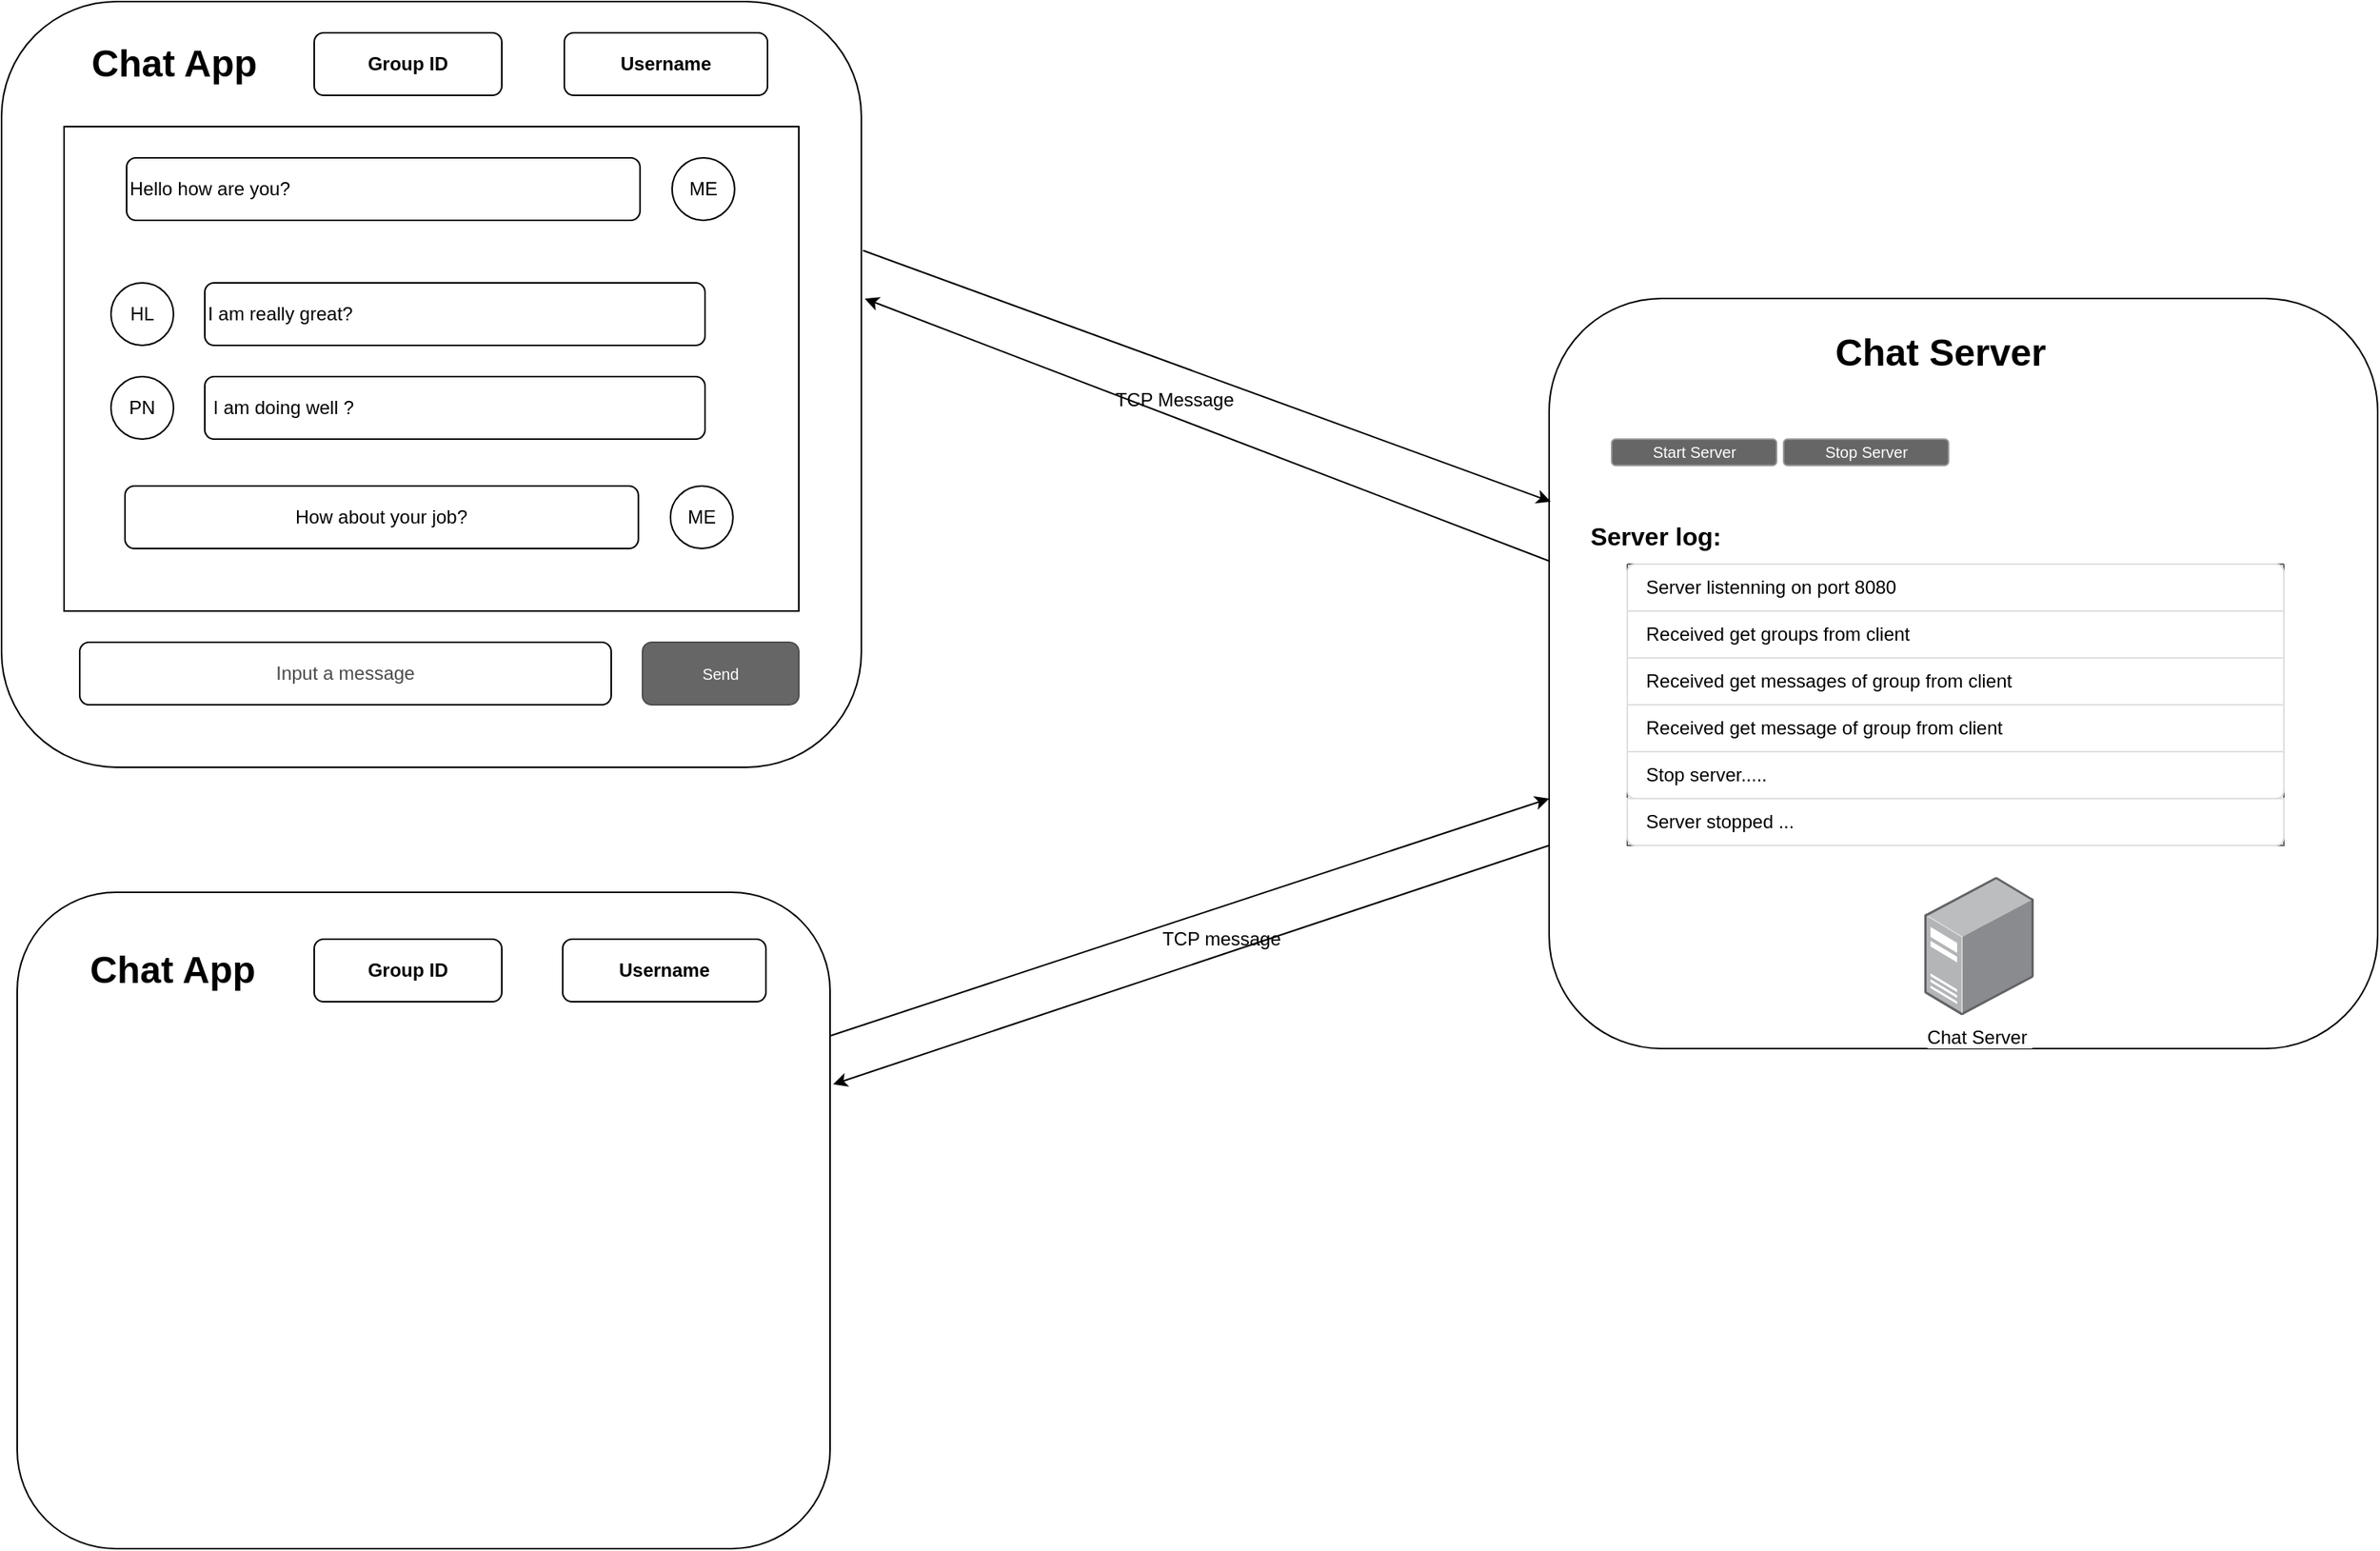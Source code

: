 <mxfile version="24.7.17" pages="4">
  <diagram name="User Interface" id="kkoWEC16X2jwk09VRAtZ">
    <mxGraphModel dx="2104" dy="1408" grid="1" gridSize="10" guides="1" tooltips="1" connect="1" arrows="1" fold="1" page="1" pageScale="1" pageWidth="827" pageHeight="1169" math="0" shadow="0">
      <root>
        <mxCell id="0" />
        <mxCell id="1" parent="0" />
        <mxCell id="aZz681Y8wiULObZYQGnS-1" value="" style="rounded=1;whiteSpace=wrap;html=1;" vertex="1" parent="1">
          <mxGeometry x="70" y="90" width="550" height="490" as="geometry" />
        </mxCell>
        <mxCell id="aZz681Y8wiULObZYQGnS-3" value="" style="rounded=0;whiteSpace=wrap;html=1;" vertex="1" parent="1">
          <mxGeometry x="110" y="170" width="470" height="310" as="geometry" />
        </mxCell>
        <mxCell id="aZz681Y8wiULObZYQGnS-4" value="Input a message" style="rounded=1;whiteSpace=wrap;html=1;textOpacity=70;" vertex="1" parent="1">
          <mxGeometry x="120" y="500" width="340" height="40" as="geometry" />
        </mxCell>
        <mxCell id="aZz681Y8wiULObZYQGnS-8" value="Send" style="rounded=1;html=1;shadow=0;dashed=0;whiteSpace=wrap;fontSize=10;fillColor=#666666;align=center;strokeColor=#4D4D4D;fontColor=#ffffff;" vertex="1" parent="1">
          <mxGeometry x="480" y="500" width="100" height="40" as="geometry" />
        </mxCell>
        <mxCell id="aZz681Y8wiULObZYQGnS-18" value="" style="group;flipV=1;flipH=1;" vertex="1" connectable="0" parent="1">
          <mxGeometry x="140" y="270" width="380" height="40" as="geometry" />
        </mxCell>
        <mxCell id="aZz681Y8wiULObZYQGnS-19" value="I am really great?" style="rounded=1;whiteSpace=wrap;html=1;align=left;" vertex="1" parent="aZz681Y8wiULObZYQGnS-18">
          <mxGeometry x="60" width="320" height="40" as="geometry" />
        </mxCell>
        <mxCell id="aZz681Y8wiULObZYQGnS-20" value="HL" style="ellipse;whiteSpace=wrap;html=1;aspect=fixed;" vertex="1" parent="aZz681Y8wiULObZYQGnS-18">
          <mxGeometry width="40" height="40" as="geometry" />
        </mxCell>
        <mxCell id="aZz681Y8wiULObZYQGnS-22" value="" style="group" vertex="1" connectable="0" parent="1">
          <mxGeometry x="150" y="190" width="390" height="40" as="geometry" />
        </mxCell>
        <mxCell id="aZz681Y8wiULObZYQGnS-23" value="" style="group" vertex="1" connectable="0" parent="aZz681Y8wiULObZYQGnS-22">
          <mxGeometry width="390" height="40" as="geometry" />
        </mxCell>
        <mxCell id="aZz681Y8wiULObZYQGnS-9" value="Hello how are you?" style="rounded=1;whiteSpace=wrap;html=1;align=left;" vertex="1" parent="aZz681Y8wiULObZYQGnS-23">
          <mxGeometry width="328.421" height="40" as="geometry" />
        </mxCell>
        <mxCell id="aZz681Y8wiULObZYQGnS-13" value="ME" style="ellipse;whiteSpace=wrap;html=1;aspect=fixed;" vertex="1" parent="aZz681Y8wiULObZYQGnS-23">
          <mxGeometry x="348.947" width="40" height="40" as="geometry" />
        </mxCell>
        <mxCell id="aZz681Y8wiULObZYQGnS-24" value="" style="group;flipV=1;flipH=1;align=left;" vertex="1" connectable="0" parent="1">
          <mxGeometry x="140" y="330" width="380" height="40" as="geometry" />
        </mxCell>
        <mxCell id="aZz681Y8wiULObZYQGnS-25" value="&amp;nbsp;I am doing well ?" style="rounded=1;whiteSpace=wrap;html=1;align=left;" vertex="1" parent="aZz681Y8wiULObZYQGnS-24">
          <mxGeometry x="60" width="320" height="40" as="geometry" />
        </mxCell>
        <mxCell id="aZz681Y8wiULObZYQGnS-26" value="PN" style="ellipse;whiteSpace=wrap;html=1;aspect=fixed;" vertex="1" parent="aZz681Y8wiULObZYQGnS-24">
          <mxGeometry width="40" height="40" as="geometry" />
        </mxCell>
        <mxCell id="aZz681Y8wiULObZYQGnS-27" value="" style="group;align=left;" vertex="1" connectable="0" parent="1">
          <mxGeometry x="148.95" y="400" width="390" height="40" as="geometry" />
        </mxCell>
        <mxCell id="aZz681Y8wiULObZYQGnS-28" value="" style="group" vertex="1" connectable="0" parent="aZz681Y8wiULObZYQGnS-27">
          <mxGeometry width="390" height="40" as="geometry" />
        </mxCell>
        <mxCell id="aZz681Y8wiULObZYQGnS-29" value="How about your job?" style="rounded=1;whiteSpace=wrap;html=1;" vertex="1" parent="aZz681Y8wiULObZYQGnS-28">
          <mxGeometry width="328.421" height="40" as="geometry" />
        </mxCell>
        <mxCell id="aZz681Y8wiULObZYQGnS-30" value="ME" style="ellipse;whiteSpace=wrap;html=1;aspect=fixed;" vertex="1" parent="aZz681Y8wiULObZYQGnS-28">
          <mxGeometry x="348.947" width="40" height="40" as="geometry" />
        </mxCell>
        <mxCell id="aZz681Y8wiULObZYQGnS-31" value="Chat App" style="text;strokeColor=none;fillColor=none;html=1;fontSize=24;fontStyle=1;verticalAlign=middle;align=center;" vertex="1" parent="1">
          <mxGeometry x="130" y="110" width="100" height="40" as="geometry" />
        </mxCell>
        <mxCell id="aZz681Y8wiULObZYQGnS-34" value="" style="group" vertex="1" connectable="0" parent="1">
          <mxGeometry x="1060" y="280" width="530" height="488.7" as="geometry" />
        </mxCell>
        <mxCell id="aZz681Y8wiULObZYQGnS-2" value="" style="rounded=1;whiteSpace=wrap;html=1;" vertex="1" parent="aZz681Y8wiULObZYQGnS-34">
          <mxGeometry width="530" height="480" as="geometry" />
        </mxCell>
        <mxCell id="opsHl_IxKaoukE8vfMGn-2" value="Chat Server" style="text;strokeColor=none;fillColor=none;html=1;fontSize=24;fontStyle=1;verticalAlign=middle;align=center;" vertex="1" parent="aZz681Y8wiULObZYQGnS-34">
          <mxGeometry x="200" y="15" width="100" height="40" as="geometry" />
        </mxCell>
        <mxCell id="opsHl_IxKaoukE8vfMGn-3" value="Start Server" style="rounded=1;html=1;shadow=0;dashed=0;whiteSpace=wrap;fontSize=10;fillColor=#666666;align=center;strokeColor=#999999;fontColor=#ffffff;" vertex="1" parent="aZz681Y8wiULObZYQGnS-34">
          <mxGeometry x="40" y="90" width="105.5" height="16.88" as="geometry" />
        </mxCell>
        <mxCell id="opsHl_IxKaoukE8vfMGn-4" value="Stop Server" style="rounded=1;html=1;shadow=0;dashed=0;whiteSpace=wrap;fontSize=10;fillColor=#666666;align=center;strokeColor=#999999;fontColor=#ffffff;" vertex="1" parent="aZz681Y8wiULObZYQGnS-34">
          <mxGeometry x="150" y="90" width="105.5" height="16.88" as="geometry" />
        </mxCell>
        <mxCell id="opsHl_IxKaoukE8vfMGn-5" value="&lt;font style=&quot;font-size: 16px;&quot;&gt;Server log:&amp;nbsp;&lt;/font&gt;" style="text;strokeColor=none;fillColor=none;html=1;fontSize=24;fontStyle=1;verticalAlign=middle;align=center;" vertex="1" parent="aZz681Y8wiULObZYQGnS-34">
          <mxGeometry x="20" y="130" width="100" height="40" as="geometry" />
        </mxCell>
        <mxCell id="opsHl_IxKaoukE8vfMGn-6" value="" style="swimlane;fontStyle=0;childLayout=stackLayout;horizontal=1;startSize=0;horizontalStack=0;resizeParent=1;resizeParentMax=0;resizeLast=0;collapsible=0;marginBottom=0;whiteSpace=wrap;html=1;strokeColor=#666666;fillColor=#f5f5f5;fontColor=#333333;" vertex="1" parent="aZz681Y8wiULObZYQGnS-34">
          <mxGeometry x="50" y="170" width="420" height="180" as="geometry" />
        </mxCell>
        <mxCell id="opsHl_IxKaoukE8vfMGn-7" value="Server listenning on port 8080" style="text;strokeColor=#DFDFDF;fillColor=#FFFFFF;align=left;verticalAlign=middle;spacingLeft=10;spacingRight=10;overflow=hidden;points=[[0,0.5],[1,0.5]];portConstraint=eastwest;rotatable=0;whiteSpace=wrap;html=1;shape=mxgraph.bootstrap.topButton;rSize=5;fontColor=#000000;" vertex="1" parent="opsHl_IxKaoukE8vfMGn-6">
          <mxGeometry width="420" height="30" as="geometry" />
        </mxCell>
        <mxCell id="opsHl_IxKaoukE8vfMGn-8" value="Received get groups from client&amp;nbsp;" style="text;strokeColor=#DFDFDF;fillColor=#FFFFFF;align=left;verticalAlign=middle;spacingLeft=10;spacingRight=10;overflow=hidden;points=[[0,0.5],[1,0.5]];portConstraint=eastwest;rotatable=0;whiteSpace=wrap;html=1;rSize=5;fontColor=#000000;" vertex="1" parent="opsHl_IxKaoukE8vfMGn-6">
          <mxGeometry y="30" width="420" height="30" as="geometry" />
        </mxCell>
        <mxCell id="opsHl_IxKaoukE8vfMGn-9" value="Received get messages of group from client&amp;nbsp;" style="text;strokeColor=#DFDFDF;fillColor=#FFFFFF;align=left;verticalAlign=middle;spacingLeft=10;spacingRight=10;overflow=hidden;points=[[0,0.5],[1,0.5]];portConstraint=eastwest;rotatable=0;whiteSpace=wrap;html=1;rSize=5;fontColor=#000000;" vertex="1" parent="opsHl_IxKaoukE8vfMGn-6">
          <mxGeometry y="60" width="420" height="30" as="geometry" />
        </mxCell>
        <mxCell id="opsHl_IxKaoukE8vfMGn-10" value="Received get message of group from client&amp;nbsp;" style="text;strokeColor=#DFDFDF;fillColor=#FFFFFF;align=left;verticalAlign=middle;spacingLeft=10;spacingRight=10;overflow=hidden;points=[[0,0.5],[1,0.5]];portConstraint=eastwest;rotatable=0;whiteSpace=wrap;html=1;rSize=5;fontColor=#000000;" vertex="1" parent="opsHl_IxKaoukE8vfMGn-6">
          <mxGeometry y="90" width="420" height="30" as="geometry" />
        </mxCell>
        <mxCell id="opsHl_IxKaoukE8vfMGn-11" value="Stop server....." style="text;strokeColor=#DFDFDF;fillColor=#FFFFFF;align=left;verticalAlign=middle;spacingLeft=10;spacingRight=10;overflow=hidden;points=[[0,0.5],[1,0.5]];portConstraint=eastwest;rotatable=0;whiteSpace=wrap;html=1;shape=mxgraph.bootstrap.bottomButton;rSize=5;fontColor=#000000;" vertex="1" parent="opsHl_IxKaoukE8vfMGn-6">
          <mxGeometry y="120" width="420" height="30" as="geometry" />
        </mxCell>
        <mxCell id="opsHl_IxKaoukE8vfMGn-13" value="Server stopped ...&amp;nbsp;" style="text;strokeColor=#DFDFDF;fillColor=#FFFFFF;align=left;verticalAlign=middle;spacingLeft=10;spacingRight=10;overflow=hidden;points=[[0,0.5],[1,0.5]];portConstraint=eastwest;rotatable=0;whiteSpace=wrap;html=1;shape=mxgraph.bootstrap.bottomButton;rSize=5;fontColor=#000000;" vertex="1" parent="opsHl_IxKaoukE8vfMGn-6">
          <mxGeometry y="150" width="420" height="30" as="geometry" />
        </mxCell>
        <mxCell id="aZz681Y8wiULObZYQGnS-10" value="Chat Server&amp;nbsp;" style="image;points=[];aspect=fixed;html=1;align=center;shadow=0;dashed=0;image=img/lib/allied_telesis/computer_and_terminals/Server_Desktop.svg;" vertex="1" parent="aZz681Y8wiULObZYQGnS-34">
          <mxGeometry x="240" y="370" width="69.98" height="88.7" as="geometry" />
        </mxCell>
        <mxCell id="L5mD3Go3oSKjHbqZLfvd-1" value="Username" style="rounded=1;whiteSpace=wrap;html=1;fontStyle=1" vertex="1" parent="1">
          <mxGeometry x="430" y="110" width="130" height="40" as="geometry" />
        </mxCell>
        <mxCell id="L5mD3Go3oSKjHbqZLfvd-2" value="" style="endArrow=classic;html=1;rounded=0;exitX=1;exitY=0.325;exitDx=0;exitDy=0;exitPerimeter=0;" edge="1" parent="1">
          <mxGeometry width="50" height="50" relative="1" as="geometry">
            <mxPoint x="621" y="249.25" as="sourcePoint" />
            <mxPoint x="1061" y="410" as="targetPoint" />
          </mxGeometry>
        </mxCell>
        <mxCell id="L5mD3Go3oSKjHbqZLfvd-3" value="" style="endArrow=classic;html=1;rounded=0;entryX=1.004;entryY=0.388;entryDx=0;entryDy=0;entryPerimeter=0;" edge="1" parent="1" target="aZz681Y8wiULObZYQGnS-1">
          <mxGeometry width="50" height="50" relative="1" as="geometry">
            <mxPoint x="1060" y="448" as="sourcePoint" />
            <mxPoint x="800" y="240" as="targetPoint" />
          </mxGeometry>
        </mxCell>
        <mxCell id="L5mD3Go3oSKjHbqZLfvd-5" value="" style="rounded=1;whiteSpace=wrap;html=1;" vertex="1" parent="1">
          <mxGeometry x="80" y="660" width="520" height="420" as="geometry" />
        </mxCell>
        <mxCell id="L5mD3Go3oSKjHbqZLfvd-8" value="" style="endArrow=classic;html=1;rounded=0;exitX=1;exitY=0.325;exitDx=0;exitDy=0;exitPerimeter=0;" edge="1" parent="1">
          <mxGeometry width="50" height="50" relative="1" as="geometry">
            <mxPoint x="600" y="751.87" as="sourcePoint" />
            <mxPoint x="1060" y="600" as="targetPoint" />
          </mxGeometry>
        </mxCell>
        <mxCell id="L5mD3Go3oSKjHbqZLfvd-10" value="" style="endArrow=classic;html=1;rounded=0;entryX=1.004;entryY=0.388;entryDx=0;entryDy=0;entryPerimeter=0;" edge="1" parent="1">
          <mxGeometry width="50" height="50" relative="1" as="geometry">
            <mxPoint x="1060" y="630" as="sourcePoint" />
            <mxPoint x="602" y="782.87" as="targetPoint" />
          </mxGeometry>
        </mxCell>
        <mxCell id="L5mD3Go3oSKjHbqZLfvd-14" style="edgeStyle=orthogonalEdgeStyle;rounded=0;orthogonalLoop=1;jettySize=auto;html=1;exitX=0.5;exitY=1;exitDx=0;exitDy=0;" edge="1" parent="1" source="L5mD3Go3oSKjHbqZLfvd-1" target="L5mD3Go3oSKjHbqZLfvd-1">
          <mxGeometry relative="1" as="geometry" />
        </mxCell>
        <mxCell id="L5mD3Go3oSKjHbqZLfvd-15" value="Chat App" style="text;strokeColor=none;fillColor=none;html=1;fontSize=24;fontStyle=1;verticalAlign=middle;align=center;" vertex="1" parent="1">
          <mxGeometry x="128.95" y="690" width="100" height="40" as="geometry" />
        </mxCell>
        <mxCell id="L5mD3Go3oSKjHbqZLfvd-16" value="Username" style="rounded=1;whiteSpace=wrap;html=1;fontStyle=1" vertex="1" parent="1">
          <mxGeometry x="428.95" y="690" width="130" height="40" as="geometry" />
        </mxCell>
        <mxCell id="eka-_aFjOgbKlkt7jNMK-4" value="Group ID" style="rounded=1;whiteSpace=wrap;html=1;fontStyle=1" vertex="1" parent="1">
          <mxGeometry x="270" y="110" width="120" height="40" as="geometry" />
        </mxCell>
        <mxCell id="eka-_aFjOgbKlkt7jNMK-5" value="Group ID" style="rounded=1;whiteSpace=wrap;html=1;fontStyle=1" vertex="1" parent="1">
          <mxGeometry x="270" y="690" width="120" height="40" as="geometry" />
        </mxCell>
        <mxCell id="AbThsHRINLhEI-LV0mSU-2" value="TCP Message" style="text;html=1;align=center;verticalAlign=middle;resizable=0;points=[];autosize=1;strokeColor=none;fillColor=none;" vertex="1" parent="1">
          <mxGeometry x="770" y="330" width="100" height="30" as="geometry" />
        </mxCell>
        <mxCell id="HB8Li79JZ6APXxTswoxL-2" value="TCP message" style="text;html=1;align=center;verticalAlign=middle;resizable=0;points=[];autosize=1;strokeColor=none;fillColor=none;" vertex="1" parent="1">
          <mxGeometry x="800" y="675" width="100" height="30" as="geometry" />
        </mxCell>
      </root>
    </mxGraphModel>
  </diagram>
  <diagram id="P8gpwYp_JtWtx5vC6pTj" name="Features">
    <mxGraphModel dx="877" dy="587" grid="1" gridSize="10" guides="1" tooltips="1" connect="1" arrows="1" fold="1" page="1" pageScale="1" pageWidth="827" pageHeight="1169" math="0" shadow="0">
      <root>
        <mxCell id="0" />
        <mxCell id="1" parent="0" />
        <mxCell id="McjbOqBIfIkJbyc_7Geh-1" value="" style="swimlane;fontStyle=0;childLayout=stackLayout;horizontal=1;startSize=0;horizontalStack=0;resizeParent=1;resizeParentMax=0;resizeLast=0;collapsible=0;marginBottom=0;whiteSpace=wrap;html=1;strokeColor=none;fillColor=none;" vertex="1" parent="1">
          <mxGeometry x="260" y="90" width="200" height="60" as="geometry" />
        </mxCell>
        <mxCell id="McjbOqBIfIkJbyc_7Geh-3" value="Create a Group" style="text;strokeColor=#DFDFDF;fillColor=#FFFFFF;align=left;verticalAlign=middle;spacingLeft=10;spacingRight=10;overflow=hidden;points=[[0,0.5],[1,0.5]];portConstraint=eastwest;rotatable=0;whiteSpace=wrap;html=1;rSize=5;fontColor=#000000;" vertex="1" parent="McjbOqBIfIkJbyc_7Geh-1">
          <mxGeometry width="200" height="30" as="geometry" />
        </mxCell>
        <mxCell id="IUztvryNzIXdS7vtBg59-5" value="Delete a group" style="text;strokeColor=#DFDFDF;fillColor=#FFFFFF;align=left;verticalAlign=middle;spacingLeft=10;spacingRight=10;overflow=hidden;points=[[0,0.5],[1,0.5]];portConstraint=eastwest;rotatable=0;whiteSpace=wrap;html=1;rSize=5;fontColor=#000000;" vertex="1" parent="McjbOqBIfIkJbyc_7Geh-1">
          <mxGeometry y="30" width="200" height="30" as="geometry" />
        </mxCell>
        <mxCell id="IUztvryNzIXdS7vtBg59-1" value="Server" style="shape=umlActor;verticalLabelPosition=bottom;verticalAlign=top;html=1;outlineConnect=0;" vertex="1" parent="1">
          <mxGeometry x="40" y="90" width="30" height="60" as="geometry" />
        </mxCell>
        <mxCell id="IUztvryNzIXdS7vtBg59-6" value="" style="swimlane;fontStyle=0;childLayout=stackLayout;horizontal=1;startSize=0;horizontalStack=0;resizeParent=1;resizeParentMax=0;resizeLast=0;collapsible=0;marginBottom=0;whiteSpace=wrap;html=1;strokeColor=none;fillColor=none;" vertex="1" parent="1">
          <mxGeometry x="240" y="250" width="200" height="90" as="geometry" />
        </mxCell>
        <mxCell id="IUztvryNzIXdS7vtBg59-7" value="Send a message" style="text;strokeColor=#DFDFDF;fillColor=#FFFFFF;align=left;verticalAlign=middle;spacingLeft=10;spacingRight=10;overflow=hidden;points=[[0,0.5],[1,0.5]];portConstraint=eastwest;rotatable=0;whiteSpace=wrap;html=1;rSize=5;fontColor=#000000;" vertex="1" parent="IUztvryNzIXdS7vtBg59-6">
          <mxGeometry width="200" height="30" as="geometry" />
        </mxCell>
        <mxCell id="IUztvryNzIXdS7vtBg59-8" value="Get all group" style="text;strokeColor=#DFDFDF;fillColor=#FFFFFF;align=left;verticalAlign=middle;spacingLeft=10;spacingRight=10;overflow=hidden;points=[[0,0.5],[1,0.5]];portConstraint=eastwest;rotatable=0;whiteSpace=wrap;html=1;rSize=5;fontColor=#000000;" vertex="1" parent="IUztvryNzIXdS7vtBg59-6">
          <mxGeometry y="30" width="200" height="30" as="geometry" />
        </mxCell>
        <mxCell id="IUztvryNzIXdS7vtBg59-9" value="Get all message of a group" style="text;strokeColor=#DFDFDF;fillColor=#FFFFFF;align=left;verticalAlign=middle;spacingLeft=10;spacingRight=10;overflow=hidden;points=[[0,0.5],[1,0.5]];portConstraint=eastwest;rotatable=0;whiteSpace=wrap;html=1;rSize=5;fontColor=#000000;" vertex="1" parent="IUztvryNzIXdS7vtBg59-6">
          <mxGeometry y="60" width="200" height="30" as="geometry" />
        </mxCell>
        <mxCell id="IUztvryNzIXdS7vtBg59-13" value="" style="endArrow=classic;html=1;rounded=0;entryX=0.019;entryY=-0.094;entryDx=0;entryDy=0;entryPerimeter=0;" edge="1" parent="1" source="IUztvryNzIXdS7vtBg59-1" target="IUztvryNzIXdS7vtBg59-5">
          <mxGeometry width="50" height="50" relative="1" as="geometry">
            <mxPoint x="190" y="200" as="sourcePoint" />
            <mxPoint x="240" y="150" as="targetPoint" />
          </mxGeometry>
        </mxCell>
        <mxCell id="IUztvryNzIXdS7vtBg59-15" value="Client" style="shape=umlActor;verticalLabelPosition=bottom;verticalAlign=top;html=1;outlineConnect=0;" vertex="1" parent="1">
          <mxGeometry x="40" y="260" width="30" height="60" as="geometry" />
        </mxCell>
        <mxCell id="IUztvryNzIXdS7vtBg59-16" value="" style="endArrow=classic;html=1;rounded=0;entryX=0;entryY=0.5;entryDx=0;entryDy=0;" edge="1" parent="1" source="IUztvryNzIXdS7vtBg59-15" target="IUztvryNzIXdS7vtBg59-8">
          <mxGeometry width="50" height="50" relative="1" as="geometry">
            <mxPoint x="130" y="300" as="sourcePoint" />
            <mxPoint x="180" y="250" as="targetPoint" />
          </mxGeometry>
        </mxCell>
      </root>
    </mxGraphModel>
  </diagram>
  <diagram id="KvwCSJqptSHqTbmgot8E" name="Protocol">
    <mxGraphModel dx="1052" dy="704" grid="1" gridSize="10" guides="1" tooltips="1" connect="1" arrows="1" fold="1" page="1" pageScale="1" pageWidth="827" pageHeight="1169" math="0" shadow="0">
      <root>
        <mxCell id="0" />
        <mxCell id="1" parent="0" />
        <mxCell id="ufax3aib9MFPdNygba22-1" value="Message" style="swimlane;fontStyle=0;childLayout=stackLayout;horizontal=1;startSize=26;fillColor=none;horizontalStack=0;resizeParent=1;resizeParentMax=0;resizeLast=0;collapsible=1;marginBottom=0;whiteSpace=wrap;html=1;" parent="1" vertex="1">
          <mxGeometry x="310" y="60" width="180" height="130" as="geometry" />
        </mxCell>
        <mxCell id="f_U_d44kilACBReC1mQT-2" value="+ commands: Commands" style="text;strokeColor=none;fillColor=none;align=left;verticalAlign=top;spacingLeft=4;spacingRight=4;overflow=hidden;rotatable=0;points=[[0,0.5],[1,0.5]];portConstraint=eastwest;whiteSpace=wrap;html=1;" parent="ufax3aib9MFPdNygba22-1" vertex="1">
          <mxGeometry y="26" width="180" height="26" as="geometry" />
        </mxCell>
        <mxCell id="ufax3aib9MFPdNygba22-2" value="+ userID: long&amp;nbsp;" style="text;strokeColor=none;fillColor=none;align=left;verticalAlign=top;spacingLeft=4;spacingRight=4;overflow=hidden;rotatable=0;points=[[0,0.5],[1,0.5]];portConstraint=eastwest;whiteSpace=wrap;html=1;" parent="ufax3aib9MFPdNygba22-1" vertex="1">
          <mxGeometry y="52" width="180" height="26" as="geometry" />
        </mxCell>
        <mxCell id="ufax3aib9MFPdNygba22-3" value="+ content: QString&lt;div&gt;&lt;br&gt;&lt;/div&gt;" style="text;strokeColor=none;fillColor=none;align=left;verticalAlign=top;spacingLeft=4;spacingRight=4;overflow=hidden;rotatable=0;points=[[0,0.5],[1,0.5]];portConstraint=eastwest;whiteSpace=wrap;html=1;" parent="ufax3aib9MFPdNygba22-1" vertex="1">
          <mxGeometry y="78" width="180" height="26" as="geometry" />
        </mxCell>
        <mxCell id="ufax3aib9MFPdNygba22-4" value="+ createdDate: Date&lt;div&gt;&lt;br&gt;&lt;/div&gt;" style="text;strokeColor=none;fillColor=none;align=left;verticalAlign=top;spacingLeft=4;spacingRight=4;overflow=hidden;rotatable=0;points=[[0,0.5],[1,0.5]];portConstraint=eastwest;whiteSpace=wrap;html=1;" parent="ufax3aib9MFPdNygba22-1" vertex="1">
          <mxGeometry y="104" width="180" height="26" as="geometry" />
        </mxCell>
        <mxCell id="f_U_d44kilACBReC1mQT-1" value="Commands&lt;br&gt;&lt;b&gt;SEND&lt;/b&gt;&lt;div&gt;&lt;b&gt;CREATE&lt;/b&gt;&lt;/div&gt;&lt;div&gt;&lt;b&gt;DELETE&lt;/b&gt;&lt;/div&gt;" style="html=1;whiteSpace=wrap;" parent="1" vertex="1">
          <mxGeometry x="120" y="60" width="110" height="120" as="geometry" />
        </mxCell>
        <mxCell id="S1RHo5tVlwsRHSiSAdNm-8" value="" style="group" parent="1" vertex="1" connectable="0">
          <mxGeometry x="50" y="360" width="670" height="60" as="geometry" />
        </mxCell>
        <mxCell id="S1RHo5tVlwsRHSiSAdNm-6" value="end" style="rounded=0;whiteSpace=wrap;html=1;container=0;movable=1;resizable=1;rotatable=1;deletable=1;editable=1;locked=0;connectable=1;" parent="S1RHo5tVlwsRHSiSAdNm-8" vertex="1">
          <mxGeometry x="550" width="120" height="60" as="geometry" />
        </mxCell>
        <mxCell id="S1RHo5tVlwsRHSiSAdNm-2" value="start" style="rounded=0;whiteSpace=wrap;html=1;container=0;movable=1;resizable=1;rotatable=1;deletable=1;editable=1;locked=0;connectable=1;" parent="S1RHo5tVlwsRHSiSAdNm-8" vertex="1">
          <mxGeometry width="60" height="60" as="geometry" />
        </mxCell>
        <mxCell id="S1RHo5tVlwsRHSiSAdNm-3" value="json content" style="rounded=0;whiteSpace=wrap;html=1;container=0;movable=1;resizable=1;rotatable=1;deletable=1;editable=1;locked=0;connectable=1;" parent="S1RHo5tVlwsRHSiSAdNm-8" vertex="1">
          <mxGeometry x="150" width="400" height="60" as="geometry" />
        </mxCell>
        <mxCell id="S1RHo5tVlwsRHSiSAdNm-4" value="opcode" style="rounded=0;whiteSpace=wrap;html=1;container=0;movable=1;resizable=1;rotatable=1;deletable=1;editable=1;locked=0;connectable=1;" parent="S1RHo5tVlwsRHSiSAdNm-8" vertex="1">
          <mxGeometry x="60" width="90" height="60" as="geometry" />
        </mxCell>
        <mxCell id="S1RHo5tVlwsRHSiSAdNm-9" value="2bytes" style="text;html=1;align=center;verticalAlign=middle;resizable=0;points=[];autosize=1;strokeColor=none;fillColor=none;" parent="1" vertex="1">
          <mxGeometry x="50" y="318" width="60" height="30" as="geometry" />
        </mxCell>
        <mxCell id="S1RHo5tVlwsRHSiSAdNm-10" value="1bytes" style="text;html=1;align=center;verticalAlign=middle;resizable=0;points=[];autosize=1;strokeColor=none;fillColor=none;" parent="1" vertex="1">
          <mxGeometry x="120" y="318" width="60" height="30" as="geometry" />
        </mxCell>
        <mxCell id="S1RHo5tVlwsRHSiSAdNm-11" value="n bytes" style="text;html=1;align=center;verticalAlign=middle;resizable=0;points=[];autosize=1;strokeColor=none;fillColor=none;" parent="1" vertex="1">
          <mxGeometry x="340" y="318" width="60" height="30" as="geometry" />
        </mxCell>
        <mxCell id="S1RHo5tVlwsRHSiSAdNm-12" value="2 bytes" style="text;html=1;align=center;verticalAlign=middle;resizable=0;points=[];autosize=1;strokeColor=none;fillColor=none;" parent="1" vertex="1">
          <mxGeometry x="640" y="318" width="60" height="30" as="geometry" />
        </mxCell>
      </root>
    </mxGraphModel>
  </diagram>
  <diagram id="Hmjsm3oEJMoaO2Ajgpf2" name="Database">
    <mxGraphModel dx="1052" dy="704" grid="1" gridSize="10" guides="1" tooltips="1" connect="1" arrows="1" fold="1" page="1" pageScale="1" pageWidth="827" pageHeight="1169" math="0" shadow="0">
      <root>
        <mxCell id="0" />
        <mxCell id="1" parent="0" />
        <mxCell id="eJt0lZxQJ2uCy6OcFJSc-1" value="users" style="shape=table;startSize=30;container=1;collapsible=1;childLayout=tableLayout;fixedRows=1;rowLines=0;fontStyle=1;align=center;resizeLast=1;html=1;" parent="1" vertex="1">
          <mxGeometry x="50" y="70" width="240" height="90" as="geometry" />
        </mxCell>
        <mxCell id="eJt0lZxQJ2uCy6OcFJSc-2" value="" style="shape=tableRow;horizontal=0;startSize=0;swimlaneHead=0;swimlaneBody=0;fillColor=none;collapsible=0;dropTarget=0;points=[[0,0.5],[1,0.5]];portConstraint=eastwest;top=0;left=0;right=0;bottom=1;" parent="eJt0lZxQJ2uCy6OcFJSc-1" vertex="1">
          <mxGeometry y="30" width="240" height="30" as="geometry" />
        </mxCell>
        <mxCell id="eJt0lZxQJ2uCy6OcFJSc-3" value="PK" style="shape=partialRectangle;connectable=0;fillColor=none;top=0;left=0;bottom=0;right=0;fontStyle=1;overflow=hidden;whiteSpace=wrap;html=1;" parent="eJt0lZxQJ2uCy6OcFJSc-2" vertex="1">
          <mxGeometry width="30" height="30" as="geometry">
            <mxRectangle width="30" height="30" as="alternateBounds" />
          </mxGeometry>
        </mxCell>
        <mxCell id="eJt0lZxQJ2uCy6OcFJSc-4" value="id: int auto_increment" style="shape=partialRectangle;connectable=0;fillColor=none;top=0;left=0;bottom=0;right=0;align=left;spacingLeft=6;fontStyle=5;overflow=hidden;whiteSpace=wrap;html=1;" parent="eJt0lZxQJ2uCy6OcFJSc-2" vertex="1">
          <mxGeometry x="30" width="210" height="30" as="geometry">
            <mxRectangle width="210" height="30" as="alternateBounds" />
          </mxGeometry>
        </mxCell>
        <mxCell id="eJt0lZxQJ2uCy6OcFJSc-5" value="" style="shape=tableRow;horizontal=0;startSize=0;swimlaneHead=0;swimlaneBody=0;fillColor=none;collapsible=0;dropTarget=0;points=[[0,0.5],[1,0.5]];portConstraint=eastwest;top=0;left=0;right=0;bottom=0;" parent="eJt0lZxQJ2uCy6OcFJSc-1" vertex="1">
          <mxGeometry y="60" width="240" height="30" as="geometry" />
        </mxCell>
        <mxCell id="eJt0lZxQJ2uCy6OcFJSc-6" value="" style="shape=partialRectangle;connectable=0;fillColor=none;top=0;left=0;bottom=0;right=0;editable=1;overflow=hidden;whiteSpace=wrap;html=1;" parent="eJt0lZxQJ2uCy6OcFJSc-5" vertex="1">
          <mxGeometry width="30" height="30" as="geometry">
            <mxRectangle width="30" height="30" as="alternateBounds" />
          </mxGeometry>
        </mxCell>
        <mxCell id="eJt0lZxQJ2uCy6OcFJSc-7" value="user_name: varchar(50)" style="shape=partialRectangle;connectable=0;fillColor=none;top=0;left=0;bottom=0;right=0;align=left;spacingLeft=6;overflow=hidden;whiteSpace=wrap;html=1;" parent="eJt0lZxQJ2uCy6OcFJSc-5" vertex="1">
          <mxGeometry x="30" width="210" height="30" as="geometry">
            <mxRectangle width="210" height="30" as="alternateBounds" />
          </mxGeometry>
        </mxCell>
        <mxCell id="eJt0lZxQJ2uCy6OcFJSc-14" value="messages" style="shape=table;startSize=30;container=1;collapsible=1;childLayout=tableLayout;fixedRows=1;rowLines=0;fontStyle=1;align=center;resizeLast=1;html=1;" parent="1" vertex="1">
          <mxGeometry x="320" y="370" width="210" height="120" as="geometry" />
        </mxCell>
        <mxCell id="eJt0lZxQJ2uCy6OcFJSc-15" value="" style="shape=tableRow;horizontal=0;startSize=0;swimlaneHead=0;swimlaneBody=0;fillColor=none;collapsible=0;dropTarget=0;points=[[0,0.5],[1,0.5]];portConstraint=eastwest;top=0;left=0;right=0;bottom=1;" parent="eJt0lZxQJ2uCy6OcFJSc-14" vertex="1">
          <mxGeometry y="30" width="210" height="30" as="geometry" />
        </mxCell>
        <mxCell id="eJt0lZxQJ2uCy6OcFJSc-16" value="PK" style="shape=partialRectangle;connectable=0;fillColor=none;top=0;left=0;bottom=0;right=0;fontStyle=1;overflow=hidden;whiteSpace=wrap;html=1;" parent="eJt0lZxQJ2uCy6OcFJSc-15" vertex="1">
          <mxGeometry width="30" height="30" as="geometry">
            <mxRectangle width="30" height="30" as="alternateBounds" />
          </mxGeometry>
        </mxCell>
        <mxCell id="eJt0lZxQJ2uCy6OcFJSc-17" value="id: int auto_increment" style="shape=partialRectangle;connectable=0;fillColor=none;top=0;left=0;bottom=0;right=0;align=left;spacingLeft=6;fontStyle=5;overflow=hidden;whiteSpace=wrap;html=1;" parent="eJt0lZxQJ2uCy6OcFJSc-15" vertex="1">
          <mxGeometry x="30" width="180" height="30" as="geometry">
            <mxRectangle width="180" height="30" as="alternateBounds" />
          </mxGeometry>
        </mxCell>
        <mxCell id="eJt0lZxQJ2uCy6OcFJSc-18" value="" style="shape=tableRow;horizontal=0;startSize=0;swimlaneHead=0;swimlaneBody=0;fillColor=none;collapsible=0;dropTarget=0;points=[[0,0.5],[1,0.5]];portConstraint=eastwest;top=0;left=0;right=0;bottom=0;" parent="eJt0lZxQJ2uCy6OcFJSc-14" vertex="1">
          <mxGeometry y="60" width="210" height="30" as="geometry" />
        </mxCell>
        <mxCell id="eJt0lZxQJ2uCy6OcFJSc-19" value="" style="shape=partialRectangle;connectable=0;fillColor=none;top=0;left=0;bottom=0;right=0;editable=1;overflow=hidden;whiteSpace=wrap;html=1;" parent="eJt0lZxQJ2uCy6OcFJSc-18" vertex="1">
          <mxGeometry width="30" height="30" as="geometry">
            <mxRectangle width="30" height="30" as="alternateBounds" />
          </mxGeometry>
        </mxCell>
        <mxCell id="eJt0lZxQJ2uCy6OcFJSc-20" value="content: varchar(255)" style="shape=partialRectangle;connectable=0;fillColor=none;top=0;left=0;bottom=0;right=0;align=left;spacingLeft=6;overflow=hidden;whiteSpace=wrap;html=1;" parent="eJt0lZxQJ2uCy6OcFJSc-18" vertex="1">
          <mxGeometry x="30" width="180" height="30" as="geometry">
            <mxRectangle width="180" height="30" as="alternateBounds" />
          </mxGeometry>
        </mxCell>
        <mxCell id="2lcSRAbrLmI8yPpT82i_-1" value="" style="shape=tableRow;horizontal=0;startSize=0;swimlaneHead=0;swimlaneBody=0;fillColor=none;collapsible=0;dropTarget=0;points=[[0,0.5],[1,0.5]];portConstraint=eastwest;top=0;left=0;right=0;bottom=0;" parent="eJt0lZxQJ2uCy6OcFJSc-14" vertex="1">
          <mxGeometry y="90" width="210" height="30" as="geometry" />
        </mxCell>
        <mxCell id="2lcSRAbrLmI8yPpT82i_-2" value="" style="shape=partialRectangle;connectable=0;fillColor=none;top=0;left=0;bottom=0;right=0;editable=1;overflow=hidden;whiteSpace=wrap;html=1;" parent="2lcSRAbrLmI8yPpT82i_-1" vertex="1">
          <mxGeometry width="30" height="30" as="geometry">
            <mxRectangle width="30" height="30" as="alternateBounds" />
          </mxGeometry>
        </mxCell>
        <mxCell id="2lcSRAbrLmI8yPpT82i_-3" value="created_date: Datetime" style="shape=partialRectangle;connectable=0;fillColor=none;top=0;left=0;bottom=0;right=0;align=left;spacingLeft=6;overflow=hidden;whiteSpace=wrap;html=1;" parent="2lcSRAbrLmI8yPpT82i_-1" vertex="1">
          <mxGeometry x="30" width="180" height="30" as="geometry">
            <mxRectangle width="180" height="30" as="alternateBounds" />
          </mxGeometry>
        </mxCell>
        <mxCell id="eJt0lZxQJ2uCy6OcFJSc-21" value="groups" style="shape=table;startSize=30;container=1;collapsible=1;childLayout=tableLayout;fixedRows=1;rowLines=0;fontStyle=1;align=center;resizeLast=1;html=1;" parent="1" vertex="1">
          <mxGeometry x="560" y="40" width="180" height="120" as="geometry" />
        </mxCell>
        <mxCell id="eJt0lZxQJ2uCy6OcFJSc-22" value="" style="shape=tableRow;horizontal=0;startSize=0;swimlaneHead=0;swimlaneBody=0;fillColor=none;collapsible=0;dropTarget=0;points=[[0,0.5],[1,0.5]];portConstraint=eastwest;top=0;left=0;right=0;bottom=1;" parent="eJt0lZxQJ2uCy6OcFJSc-21" vertex="1">
          <mxGeometry y="30" width="180" height="30" as="geometry" />
        </mxCell>
        <mxCell id="eJt0lZxQJ2uCy6OcFJSc-23" value="PK" style="shape=partialRectangle;connectable=0;fillColor=none;top=0;left=0;bottom=0;right=0;fontStyle=1;overflow=hidden;whiteSpace=wrap;html=1;" parent="eJt0lZxQJ2uCy6OcFJSc-22" vertex="1">
          <mxGeometry width="30" height="30" as="geometry">
            <mxRectangle width="30" height="30" as="alternateBounds" />
          </mxGeometry>
        </mxCell>
        <mxCell id="eJt0lZxQJ2uCy6OcFJSc-24" value="id" style="shape=partialRectangle;connectable=0;fillColor=none;top=0;left=0;bottom=0;right=0;align=left;spacingLeft=6;fontStyle=5;overflow=hidden;whiteSpace=wrap;html=1;" parent="eJt0lZxQJ2uCy6OcFJSc-22" vertex="1">
          <mxGeometry x="30" width="150" height="30" as="geometry">
            <mxRectangle width="150" height="30" as="alternateBounds" />
          </mxGeometry>
        </mxCell>
        <mxCell id="eJt0lZxQJ2uCy6OcFJSc-25" value="" style="shape=tableRow;horizontal=0;startSize=0;swimlaneHead=0;swimlaneBody=0;fillColor=none;collapsible=0;dropTarget=0;points=[[0,0.5],[1,0.5]];portConstraint=eastwest;top=0;left=0;right=0;bottom=0;" parent="eJt0lZxQJ2uCy6OcFJSc-21" vertex="1">
          <mxGeometry y="60" width="180" height="30" as="geometry" />
        </mxCell>
        <mxCell id="eJt0lZxQJ2uCy6OcFJSc-26" value="" style="shape=partialRectangle;connectable=0;fillColor=none;top=0;left=0;bottom=0;right=0;editable=1;overflow=hidden;whiteSpace=wrap;html=1;" parent="eJt0lZxQJ2uCy6OcFJSc-25" vertex="1">
          <mxGeometry width="30" height="30" as="geometry">
            <mxRectangle width="30" height="30" as="alternateBounds" />
          </mxGeometry>
        </mxCell>
        <mxCell id="eJt0lZxQJ2uCy6OcFJSc-27" value="group_id: int&amp;nbsp;" style="shape=partialRectangle;connectable=0;fillColor=none;top=0;left=0;bottom=0;right=0;align=left;spacingLeft=6;overflow=hidden;whiteSpace=wrap;html=1;" parent="eJt0lZxQJ2uCy6OcFJSc-25" vertex="1">
          <mxGeometry x="30" width="150" height="30" as="geometry">
            <mxRectangle width="150" height="30" as="alternateBounds" />
          </mxGeometry>
        </mxCell>
        <mxCell id="Z_3HyjXxpY9r4GiEm86k-1" value="" style="shape=tableRow;horizontal=0;startSize=0;swimlaneHead=0;swimlaneBody=0;fillColor=none;collapsible=0;dropTarget=0;points=[[0,0.5],[1,0.5]];portConstraint=eastwest;top=0;left=0;right=0;bottom=0;" parent="eJt0lZxQJ2uCy6OcFJSc-21" vertex="1">
          <mxGeometry y="90" width="180" height="30" as="geometry" />
        </mxCell>
        <mxCell id="Z_3HyjXxpY9r4GiEm86k-2" value="" style="shape=partialRectangle;connectable=0;fillColor=none;top=0;left=0;bottom=0;right=0;editable=1;overflow=hidden;whiteSpace=wrap;html=1;" parent="Z_3HyjXxpY9r4GiEm86k-1" vertex="1">
          <mxGeometry width="30" height="30" as="geometry">
            <mxRectangle width="30" height="30" as="alternateBounds" />
          </mxGeometry>
        </mxCell>
        <mxCell id="Z_3HyjXxpY9r4GiEm86k-3" value="group_name: varchar(50)&amp;nbsp;" style="shape=partialRectangle;connectable=0;fillColor=none;top=0;left=0;bottom=0;right=0;align=left;spacingLeft=6;overflow=hidden;whiteSpace=wrap;html=1;" parent="Z_3HyjXxpY9r4GiEm86k-1" vertex="1">
          <mxGeometry x="30" width="150" height="30" as="geometry">
            <mxRectangle width="150" height="30" as="alternateBounds" />
          </mxGeometry>
        </mxCell>
        <mxCell id="eJt0lZxQJ2uCy6OcFJSc-37" value="" style="fontSize=12;html=1;endArrow=ERzeroToMany;endFill=1;rounded=0;exitX=0.544;exitY=1.1;exitDx=0;exitDy=0;exitPerimeter=0;entryX=0.543;entryY=0.011;entryDx=0;entryDy=0;entryPerimeter=0;" parent="1" source="Z_3HyjXxpY9r4GiEm86k-1" target="eJt0lZxQJ2uCy6OcFJSc-14" edge="1">
          <mxGeometry width="100" height="100" relative="1" as="geometry">
            <mxPoint x="610" y="360" as="sourcePoint" />
            <mxPoint x="710" y="260" as="targetPoint" />
          </mxGeometry>
        </mxCell>
        <mxCell id="eJt0lZxQJ2uCy6OcFJSc-39" value="" style="fontSize=12;html=1;endArrow=ERzeroToMany;endFill=1;rounded=0;startArrow=ERone;startFill=0;exitX=0.5;exitY=0.9;exitDx=0;exitDy=0;exitPerimeter=0;entryX=0.186;entryY=0;entryDx=0;entryDy=0;entryPerimeter=0;" parent="1" source="eJt0lZxQJ2uCy6OcFJSc-5" target="eJt0lZxQJ2uCy6OcFJSc-14" edge="1">
          <mxGeometry width="100" height="100" relative="1" as="geometry">
            <mxPoint x="220" y="380" as="sourcePoint" />
            <mxPoint x="320" y="280" as="targetPoint" />
          </mxGeometry>
        </mxCell>
        <mxCell id="eJt0lZxQJ2uCy6OcFJSc-40" value="onwer" style="edgeLabel;html=1;align=center;verticalAlign=middle;resizable=0;points=[];" parent="eJt0lZxQJ2uCy6OcFJSc-39" vertex="1" connectable="0">
          <mxGeometry x="-0.043" y="-1" relative="1" as="geometry">
            <mxPoint as="offset" />
          </mxGeometry>
        </mxCell>
      </root>
    </mxGraphModel>
  </diagram>
</mxfile>
